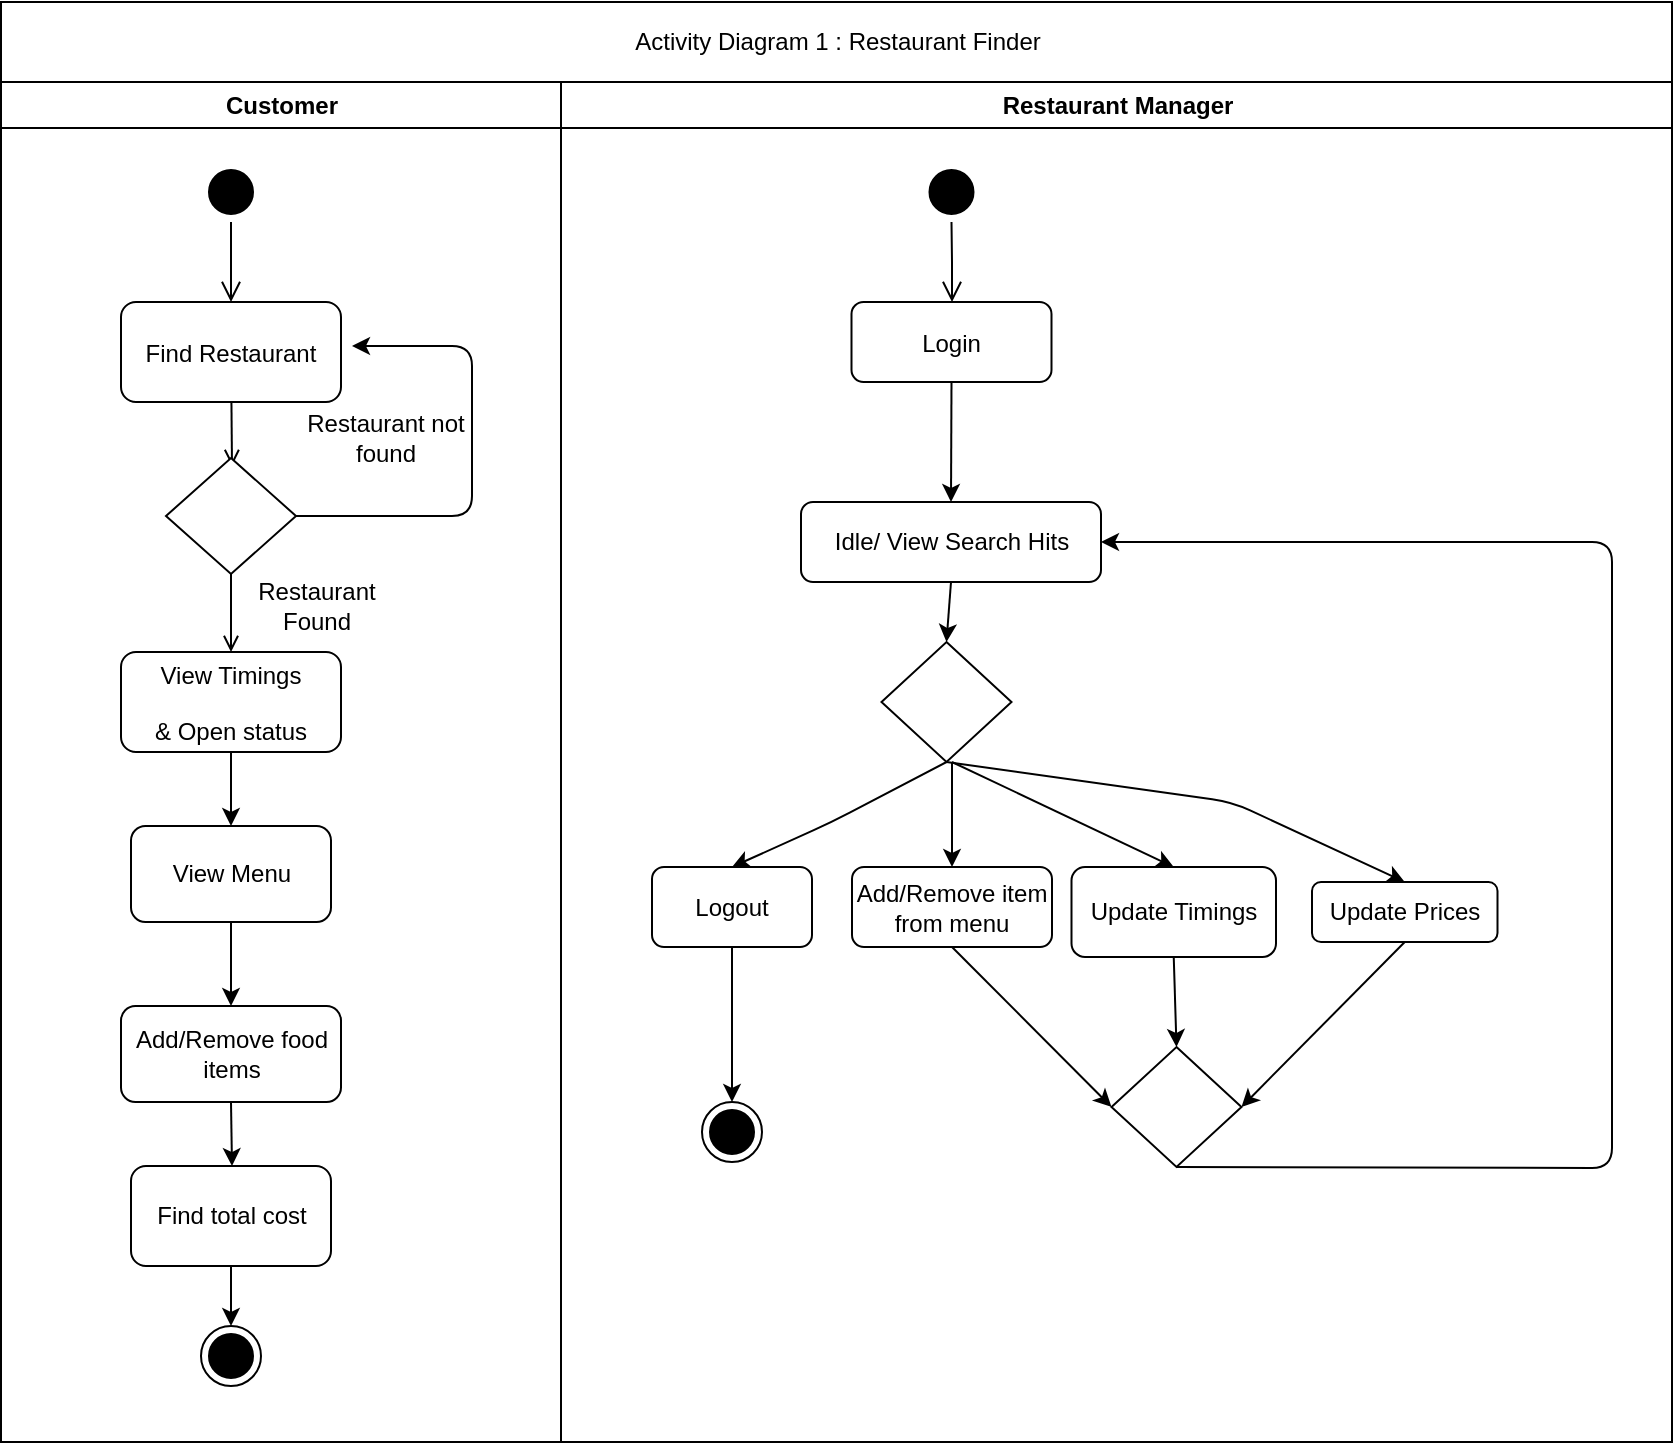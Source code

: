 <mxfile version="14.4.8" type="github">
  <diagram name="Page-1" id="e7e014a7-5840-1c2e-5031-d8a46d1fe8dd">
    <mxGraphModel dx="1221" dy="691" grid="1" gridSize="10" guides="1" tooltips="1" connect="1" arrows="1" fold="1" page="1" pageScale="1" pageWidth="1169" pageHeight="826" background="#ffffff" math="0" shadow="0">
      <root>
        <mxCell id="0" />
        <mxCell id="1" parent="0" />
        <mxCell id="2" value="Customer" style="swimlane;whiteSpace=wrap" parent="1" vertex="1">
          <mxGeometry x="164.5" y="120" width="280" height="680" as="geometry" />
        </mxCell>
        <mxCell id="5" value="" style="ellipse;shape=startState;fillColor=#000000;" parent="2" vertex="1">
          <mxGeometry x="100" y="40" width="30" height="30" as="geometry" />
        </mxCell>
        <mxCell id="6" value="" style="edgeStyle=elbowEdgeStyle;elbow=horizontal;verticalAlign=bottom;endArrow=open;endSize=8;endFill=1;rounded=0" parent="2" source="5" target="7" edge="1">
          <mxGeometry x="100" y="40" as="geometry">
            <mxPoint x="115" y="110" as="targetPoint" />
          </mxGeometry>
        </mxCell>
        <mxCell id="7" value="Find Restaurant" style="rounded=1;" parent="2" vertex="1">
          <mxGeometry x="60" y="110" width="110" height="50" as="geometry" />
        </mxCell>
        <mxCell id="9" value="" style="endArrow=open;endFill=1;rounded=0;" parent="2" source="7" edge="1">
          <mxGeometry relative="1" as="geometry">
            <mxPoint x="115.5" y="192" as="targetPoint" />
          </mxGeometry>
        </mxCell>
        <mxCell id="10" value="View Timings &#xa;&#xa;&amp; Open status" style="rounded=1;" parent="2" vertex="1">
          <mxGeometry x="60" y="285" width="110" height="50" as="geometry" />
        </mxCell>
        <mxCell id="11" value="" style="endArrow=open;endFill=1;rounded=0;exitX=0.5;exitY=1;exitDx=0;exitDy=0;" parent="2" source="HBkLeVU5GFFPTy2UnmNG-42" target="10" edge="1">
          <mxGeometry relative="1" as="geometry">
            <mxPoint x="115" y="270" as="sourcePoint" />
          </mxGeometry>
        </mxCell>
        <mxCell id="HBkLeVU5GFFPTy2UnmNG-41" value="" style="ellipse;html=1;shape=endState;fillColor=#000000;strokeColor=#000000;" vertex="1" parent="2">
          <mxGeometry x="100" y="622" width="30" height="30" as="geometry" />
        </mxCell>
        <mxCell id="HBkLeVU5GFFPTy2UnmNG-42" value="" style="rhombus;whiteSpace=wrap;html=1;rounded=0;" vertex="1" parent="2">
          <mxGeometry x="82.5" y="188" width="65" height="58" as="geometry" />
        </mxCell>
        <mxCell id="HBkLeVU5GFFPTy2UnmNG-46" value="Restaurant Found" style="text;html=1;strokeColor=none;fillColor=none;align=center;verticalAlign=middle;whiteSpace=wrap;rounded=0;" vertex="1" parent="2">
          <mxGeometry x="125.5" y="252" width="65" height="20" as="geometry" />
        </mxCell>
        <mxCell id="HBkLeVU5GFFPTy2UnmNG-48" value="View Menu" style="rounded=1;whiteSpace=wrap;html=1;" vertex="1" parent="2">
          <mxGeometry x="65" y="372" width="100" height="48" as="geometry" />
        </mxCell>
        <mxCell id="HBkLeVU5GFFPTy2UnmNG-43" value="" style="endArrow=classic;html=1;exitX=1;exitY=0.5;exitDx=0;exitDy=0;" edge="1" parent="2" source="HBkLeVU5GFFPTy2UnmNG-42">
          <mxGeometry width="50" height="50" relative="1" as="geometry">
            <mxPoint x="335.5" y="382" as="sourcePoint" />
            <mxPoint x="175.5" y="132" as="targetPoint" />
            <Array as="points">
              <mxPoint x="235.5" y="217" />
              <mxPoint x="235.5" y="132" />
            </Array>
          </mxGeometry>
        </mxCell>
        <mxCell id="HBkLeVU5GFFPTy2UnmNG-49" value="" style="endArrow=classic;html=1;strokeColor=#000000;exitX=0.5;exitY=1;exitDx=0;exitDy=0;entryX=0.5;entryY=0;entryDx=0;entryDy=0;" edge="1" parent="2" source="10" target="HBkLeVU5GFFPTy2UnmNG-48">
          <mxGeometry width="50" height="50" relative="1" as="geometry">
            <mxPoint x="335.5" y="312" as="sourcePoint" />
            <mxPoint x="385.5" y="262" as="targetPoint" />
          </mxGeometry>
        </mxCell>
        <mxCell id="HBkLeVU5GFFPTy2UnmNG-50" value="Add/Remove food items" style="rounded=1;whiteSpace=wrap;html=1;" vertex="1" parent="2">
          <mxGeometry x="60" y="462" width="110" height="48" as="geometry" />
        </mxCell>
        <mxCell id="HBkLeVU5GFFPTy2UnmNG-51" value="" style="endArrow=classic;html=1;strokeColor=#000000;exitX=0.5;exitY=1;exitDx=0;exitDy=0;entryX=0.5;entryY=0;entryDx=0;entryDy=0;" edge="1" parent="2" source="HBkLeVU5GFFPTy2UnmNG-48" target="HBkLeVU5GFFPTy2UnmNG-50">
          <mxGeometry width="50" height="50" relative="1" as="geometry">
            <mxPoint x="335.5" y="312" as="sourcePoint" />
            <mxPoint x="385.5" y="262" as="targetPoint" />
          </mxGeometry>
        </mxCell>
        <mxCell id="HBkLeVU5GFFPTy2UnmNG-52" value="" style="endArrow=classic;html=1;strokeColor=#000000;exitX=0.5;exitY=1;exitDx=0;exitDy=0;" edge="1" parent="2" source="HBkLeVU5GFFPTy2UnmNG-50">
          <mxGeometry width="50" height="50" relative="1" as="geometry">
            <mxPoint x="335.5" y="312" as="sourcePoint" />
            <mxPoint x="115.5" y="542" as="targetPoint" />
          </mxGeometry>
        </mxCell>
        <mxCell id="HBkLeVU5GFFPTy2UnmNG-45" value="Restaurant not found" style="text;html=1;strokeColor=none;fillColor=none;align=center;verticalAlign=middle;whiteSpace=wrap;rounded=0;" vertex="1" parent="2">
          <mxGeometry x="147.5" y="168" width="90" height="20" as="geometry" />
        </mxCell>
        <mxCell id="HBkLeVU5GFFPTy2UnmNG-53" value="Find total cost" style="rounded=1;whiteSpace=wrap;html=1;" vertex="1" parent="2">
          <mxGeometry x="65" y="542" width="100" height="50" as="geometry" />
        </mxCell>
        <mxCell id="HBkLeVU5GFFPTy2UnmNG-54" value="" style="endArrow=classic;html=1;strokeColor=#000000;exitX=0.5;exitY=1;exitDx=0;exitDy=0;entryX=0.5;entryY=0;entryDx=0;entryDy=0;" edge="1" parent="2" source="HBkLeVU5GFFPTy2UnmNG-53" target="HBkLeVU5GFFPTy2UnmNG-41">
          <mxGeometry width="50" height="50" relative="1" as="geometry">
            <mxPoint x="125.5" y="592" as="sourcePoint" />
            <mxPoint x="175.5" y="542" as="targetPoint" />
          </mxGeometry>
        </mxCell>
        <mxCell id="3" value="Restaurant Manager" style="swimlane;whiteSpace=wrap" parent="1" vertex="1">
          <mxGeometry x="444.5" y="120" width="555.5" height="680" as="geometry" />
        </mxCell>
        <mxCell id="13" value="" style="ellipse;shape=startState;fillColor=#000000;" parent="3" vertex="1">
          <mxGeometry x="180.25" y="40" width="30" height="30" as="geometry" />
        </mxCell>
        <mxCell id="14" value="" style="edgeStyle=elbowEdgeStyle;elbow=horizontal;verticalAlign=bottom;endArrow=open;endSize=8;endFill=1;rounded=0" parent="3" source="13" target="15" edge="1">
          <mxGeometry x="40" y="20" as="geometry">
            <mxPoint x="55" y="90" as="targetPoint" />
          </mxGeometry>
        </mxCell>
        <mxCell id="15" value="Login" style="rounded=1;" parent="3" vertex="1">
          <mxGeometry x="145.25" y="110" width="100" height="40" as="geometry" />
        </mxCell>
        <mxCell id="HBkLeVU5GFFPTy2UnmNG-56" value="" style="rhombus;whiteSpace=wrap;html=1;rounded=0;strokeColor=#000000;" vertex="1" parent="3">
          <mxGeometry x="160.25" y="280" width="65" height="60" as="geometry" />
        </mxCell>
        <mxCell id="HBkLeVU5GFFPTy2UnmNG-61" value="Update Prices" style="rounded=1;whiteSpace=wrap;html=1;strokeColor=#000000;" vertex="1" parent="3">
          <mxGeometry x="375.5" y="400" width="92.75" height="30" as="geometry" />
        </mxCell>
        <mxCell id="HBkLeVU5GFFPTy2UnmNG-62" value="Update Timings" style="rounded=1;whiteSpace=wrap;html=1;strokeColor=#000000;" vertex="1" parent="3">
          <mxGeometry x="255.25" y="392.5" width="102.25" height="45" as="geometry" />
        </mxCell>
        <mxCell id="HBkLeVU5GFFPTy2UnmNG-60" value="Add/Remove item from menu" style="rounded=1;whiteSpace=wrap;html=1;strokeColor=#000000;" vertex="1" parent="3">
          <mxGeometry x="145.5" y="392.5" width="100" height="40" as="geometry" />
        </mxCell>
        <mxCell id="HBkLeVU5GFFPTy2UnmNG-63" value="Logout" style="rounded=1;whiteSpace=wrap;html=1;strokeColor=#000000;" vertex="1" parent="3">
          <mxGeometry x="45.5" y="392.5" width="80" height="40" as="geometry" />
        </mxCell>
        <mxCell id="HBkLeVU5GFFPTy2UnmNG-66" value="" style="endArrow=classic;html=1;strokeColor=#000000;exitX=0.5;exitY=1;exitDx=0;exitDy=0;entryX=0.5;entryY=0;entryDx=0;entryDy=0;" edge="1" parent="3" source="HBkLeVU5GFFPTy2UnmNG-56" target="HBkLeVU5GFFPTy2UnmNG-61">
          <mxGeometry width="50" height="50" relative="1" as="geometry">
            <mxPoint x="255.5" y="430" as="sourcePoint" />
            <mxPoint x="305.5" y="380" as="targetPoint" />
            <Array as="points">
              <mxPoint x="335.5" y="360" />
            </Array>
          </mxGeometry>
        </mxCell>
        <mxCell id="HBkLeVU5GFFPTy2UnmNG-67" value="" style="endArrow=classic;html=1;strokeColor=#000000;exitX=0.5;exitY=1;exitDx=0;exitDy=0;entryX=0.5;entryY=0;entryDx=0;entryDy=0;" edge="1" parent="3" source="HBkLeVU5GFFPTy2UnmNG-56" target="HBkLeVU5GFFPTy2UnmNG-63">
          <mxGeometry width="50" height="50" relative="1" as="geometry">
            <mxPoint x="255.5" y="430" as="sourcePoint" />
            <mxPoint x="305.5" y="380" as="targetPoint" />
            <Array as="points">
              <mxPoint x="135.5" y="370" />
            </Array>
          </mxGeometry>
        </mxCell>
        <mxCell id="HBkLeVU5GFFPTy2UnmNG-68" value="Idle/ View Search Hits" style="rounded=1;whiteSpace=wrap;html=1;strokeColor=#000000;" vertex="1" parent="3">
          <mxGeometry x="120" y="210" width="150" height="40" as="geometry" />
        </mxCell>
        <mxCell id="HBkLeVU5GFFPTy2UnmNG-69" value="" style="endArrow=classic;html=1;strokeColor=#000000;exitX=0.5;exitY=1;exitDx=0;exitDy=0;entryX=0.5;entryY=0;entryDx=0;entryDy=0;" edge="1" parent="3" source="15" target="HBkLeVU5GFFPTy2UnmNG-68">
          <mxGeometry width="50" height="50" relative="1" as="geometry">
            <mxPoint x="255.5" y="340" as="sourcePoint" />
            <mxPoint x="235.5" y="180" as="targetPoint" />
          </mxGeometry>
        </mxCell>
        <mxCell id="HBkLeVU5GFFPTy2UnmNG-70" value="" style="endArrow=classic;html=1;strokeColor=#000000;exitX=0.5;exitY=1;exitDx=0;exitDy=0;entryX=0.5;entryY=0;entryDx=0;entryDy=0;" edge="1" parent="3" source="HBkLeVU5GFFPTy2UnmNG-68" target="HBkLeVU5GFFPTy2UnmNG-56">
          <mxGeometry width="50" height="50" relative="1" as="geometry">
            <mxPoint x="255.5" y="340" as="sourcePoint" />
            <mxPoint x="305.5" y="290" as="targetPoint" />
          </mxGeometry>
        </mxCell>
        <mxCell id="HBkLeVU5GFFPTy2UnmNG-72" value="" style="rhombus;whiteSpace=wrap;html=1;rounded=0;strokeColor=#000000;" vertex="1" parent="3">
          <mxGeometry x="275.25" y="482.5" width="65" height="60" as="geometry" />
        </mxCell>
        <mxCell id="HBkLeVU5GFFPTy2UnmNG-73" value="" style="endArrow=classic;html=1;strokeColor=#000000;exitX=0.5;exitY=1;exitDx=0;exitDy=0;entryX=0;entryY=0.5;entryDx=0;entryDy=0;" edge="1" parent="3" source="HBkLeVU5GFFPTy2UnmNG-60" target="HBkLeVU5GFFPTy2UnmNG-72">
          <mxGeometry width="50" height="50" relative="1" as="geometry">
            <mxPoint x="235.5" y="460" as="sourcePoint" />
            <mxPoint x="115.5" y="480" as="targetPoint" />
          </mxGeometry>
        </mxCell>
        <mxCell id="HBkLeVU5GFFPTy2UnmNG-74" value="" style="endArrow=classic;html=1;strokeColor=#000000;entryX=0.5;entryY=0;entryDx=0;entryDy=0;exitX=0.5;exitY=1;exitDx=0;exitDy=0;" edge="1" parent="3" source="HBkLeVU5GFFPTy2UnmNG-62" target="HBkLeVU5GFFPTy2UnmNG-72">
          <mxGeometry width="50" height="50" relative="1" as="geometry">
            <mxPoint x="265.5" y="470" as="sourcePoint" />
            <mxPoint x="285.5" y="410" as="targetPoint" />
          </mxGeometry>
        </mxCell>
        <mxCell id="HBkLeVU5GFFPTy2UnmNG-75" value="" style="endArrow=classic;html=1;strokeColor=#000000;exitX=0.5;exitY=1;exitDx=0;exitDy=0;entryX=1;entryY=0.5;entryDx=0;entryDy=0;" edge="1" parent="3" source="HBkLeVU5GFFPTy2UnmNG-61" target="HBkLeVU5GFFPTy2UnmNG-72">
          <mxGeometry width="50" height="50" relative="1" as="geometry">
            <mxPoint x="235.5" y="460" as="sourcePoint" />
            <mxPoint x="285.5" y="410" as="targetPoint" />
          </mxGeometry>
        </mxCell>
        <mxCell id="HBkLeVU5GFFPTy2UnmNG-76" value="" style="endArrow=classic;html=1;strokeColor=#000000;exitX=0.5;exitY=1;exitDx=0;exitDy=0;entryX=0.5;entryY=0;entryDx=0;entryDy=0;" edge="1" parent="3" source="HBkLeVU5GFFPTy2UnmNG-63" target="HBkLeVU5GFFPTy2UnmNG-77">
          <mxGeometry width="50" height="50" relative="1" as="geometry">
            <mxPoint x="438.25" y="540" as="sourcePoint" />
            <mxPoint x="495.5" y="500" as="targetPoint" />
          </mxGeometry>
        </mxCell>
        <mxCell id="HBkLeVU5GFFPTy2UnmNG-77" value="" style="ellipse;html=1;shape=endState;fillColor=#000000;strokeColor=#000000;" vertex="1" parent="3">
          <mxGeometry x="70.5" y="510" width="30" height="30" as="geometry" />
        </mxCell>
        <mxCell id="HBkLeVU5GFFPTy2UnmNG-79" value="" style="endArrow=classic;html=1;strokeColor=#000000;exitX=0.5;exitY=1;exitDx=0;exitDy=0;entryX=1;entryY=0.5;entryDx=0;entryDy=0;" edge="1" parent="3" source="HBkLeVU5GFFPTy2UnmNG-72" target="HBkLeVU5GFFPTy2UnmNG-68">
          <mxGeometry width="50" height="50" relative="1" as="geometry">
            <mxPoint x="235.5" y="460" as="sourcePoint" />
            <mxPoint x="515.5" y="200" as="targetPoint" />
            <Array as="points">
              <mxPoint x="525.5" y="543" />
              <mxPoint x="525.5" y="230" />
            </Array>
          </mxGeometry>
        </mxCell>
        <mxCell id="HBkLeVU5GFFPTy2UnmNG-64" value="" style="endArrow=classic;html=1;strokeColor=#000000;entryX=0.5;entryY=0;entryDx=0;entryDy=0;" edge="1" parent="1" target="HBkLeVU5GFFPTy2UnmNG-60">
          <mxGeometry width="50" height="50" relative="1" as="geometry">
            <mxPoint x="640" y="460" as="sourcePoint" />
            <mxPoint x="750" y="500" as="targetPoint" />
          </mxGeometry>
        </mxCell>
        <mxCell id="HBkLeVU5GFFPTy2UnmNG-65" value="" style="endArrow=classic;html=1;strokeColor=#000000;entryX=0.5;entryY=0;entryDx=0;entryDy=0;" edge="1" parent="1" target="HBkLeVU5GFFPTy2UnmNG-62">
          <mxGeometry width="50" height="50" relative="1" as="geometry">
            <mxPoint x="640" y="460" as="sourcePoint" />
            <mxPoint x="750" y="500" as="targetPoint" />
          </mxGeometry>
        </mxCell>
        <mxCell id="HBkLeVU5GFFPTy2UnmNG-82" value="Activity Diagram 1 : Restaurant Finder" style="rounded=0;whiteSpace=wrap;html=1;strokeColor=#000000;" vertex="1" parent="1">
          <mxGeometry x="164.5" y="80" width="835.5" height="40" as="geometry" />
        </mxCell>
      </root>
    </mxGraphModel>
  </diagram>
</mxfile>
